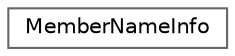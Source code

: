 digraph "Graphical Class Hierarchy"
{
 // INTERACTIVE_SVG=YES
 // LATEX_PDF_SIZE
  bgcolor="transparent";
  edge [fontname=Helvetica,fontsize=10,labelfontname=Helvetica,labelfontsize=10];
  node [fontname=Helvetica,fontsize=10,shape=box,height=0.2,width=0.4];
  rankdir="LR";
  Node0 [label="MemberNameInfo",height=0.2,width=0.4,color="grey40", fillcolor="white", style="filled",URL="$d4/d27/class_member_name_info.html",tooltip=" "];
}
